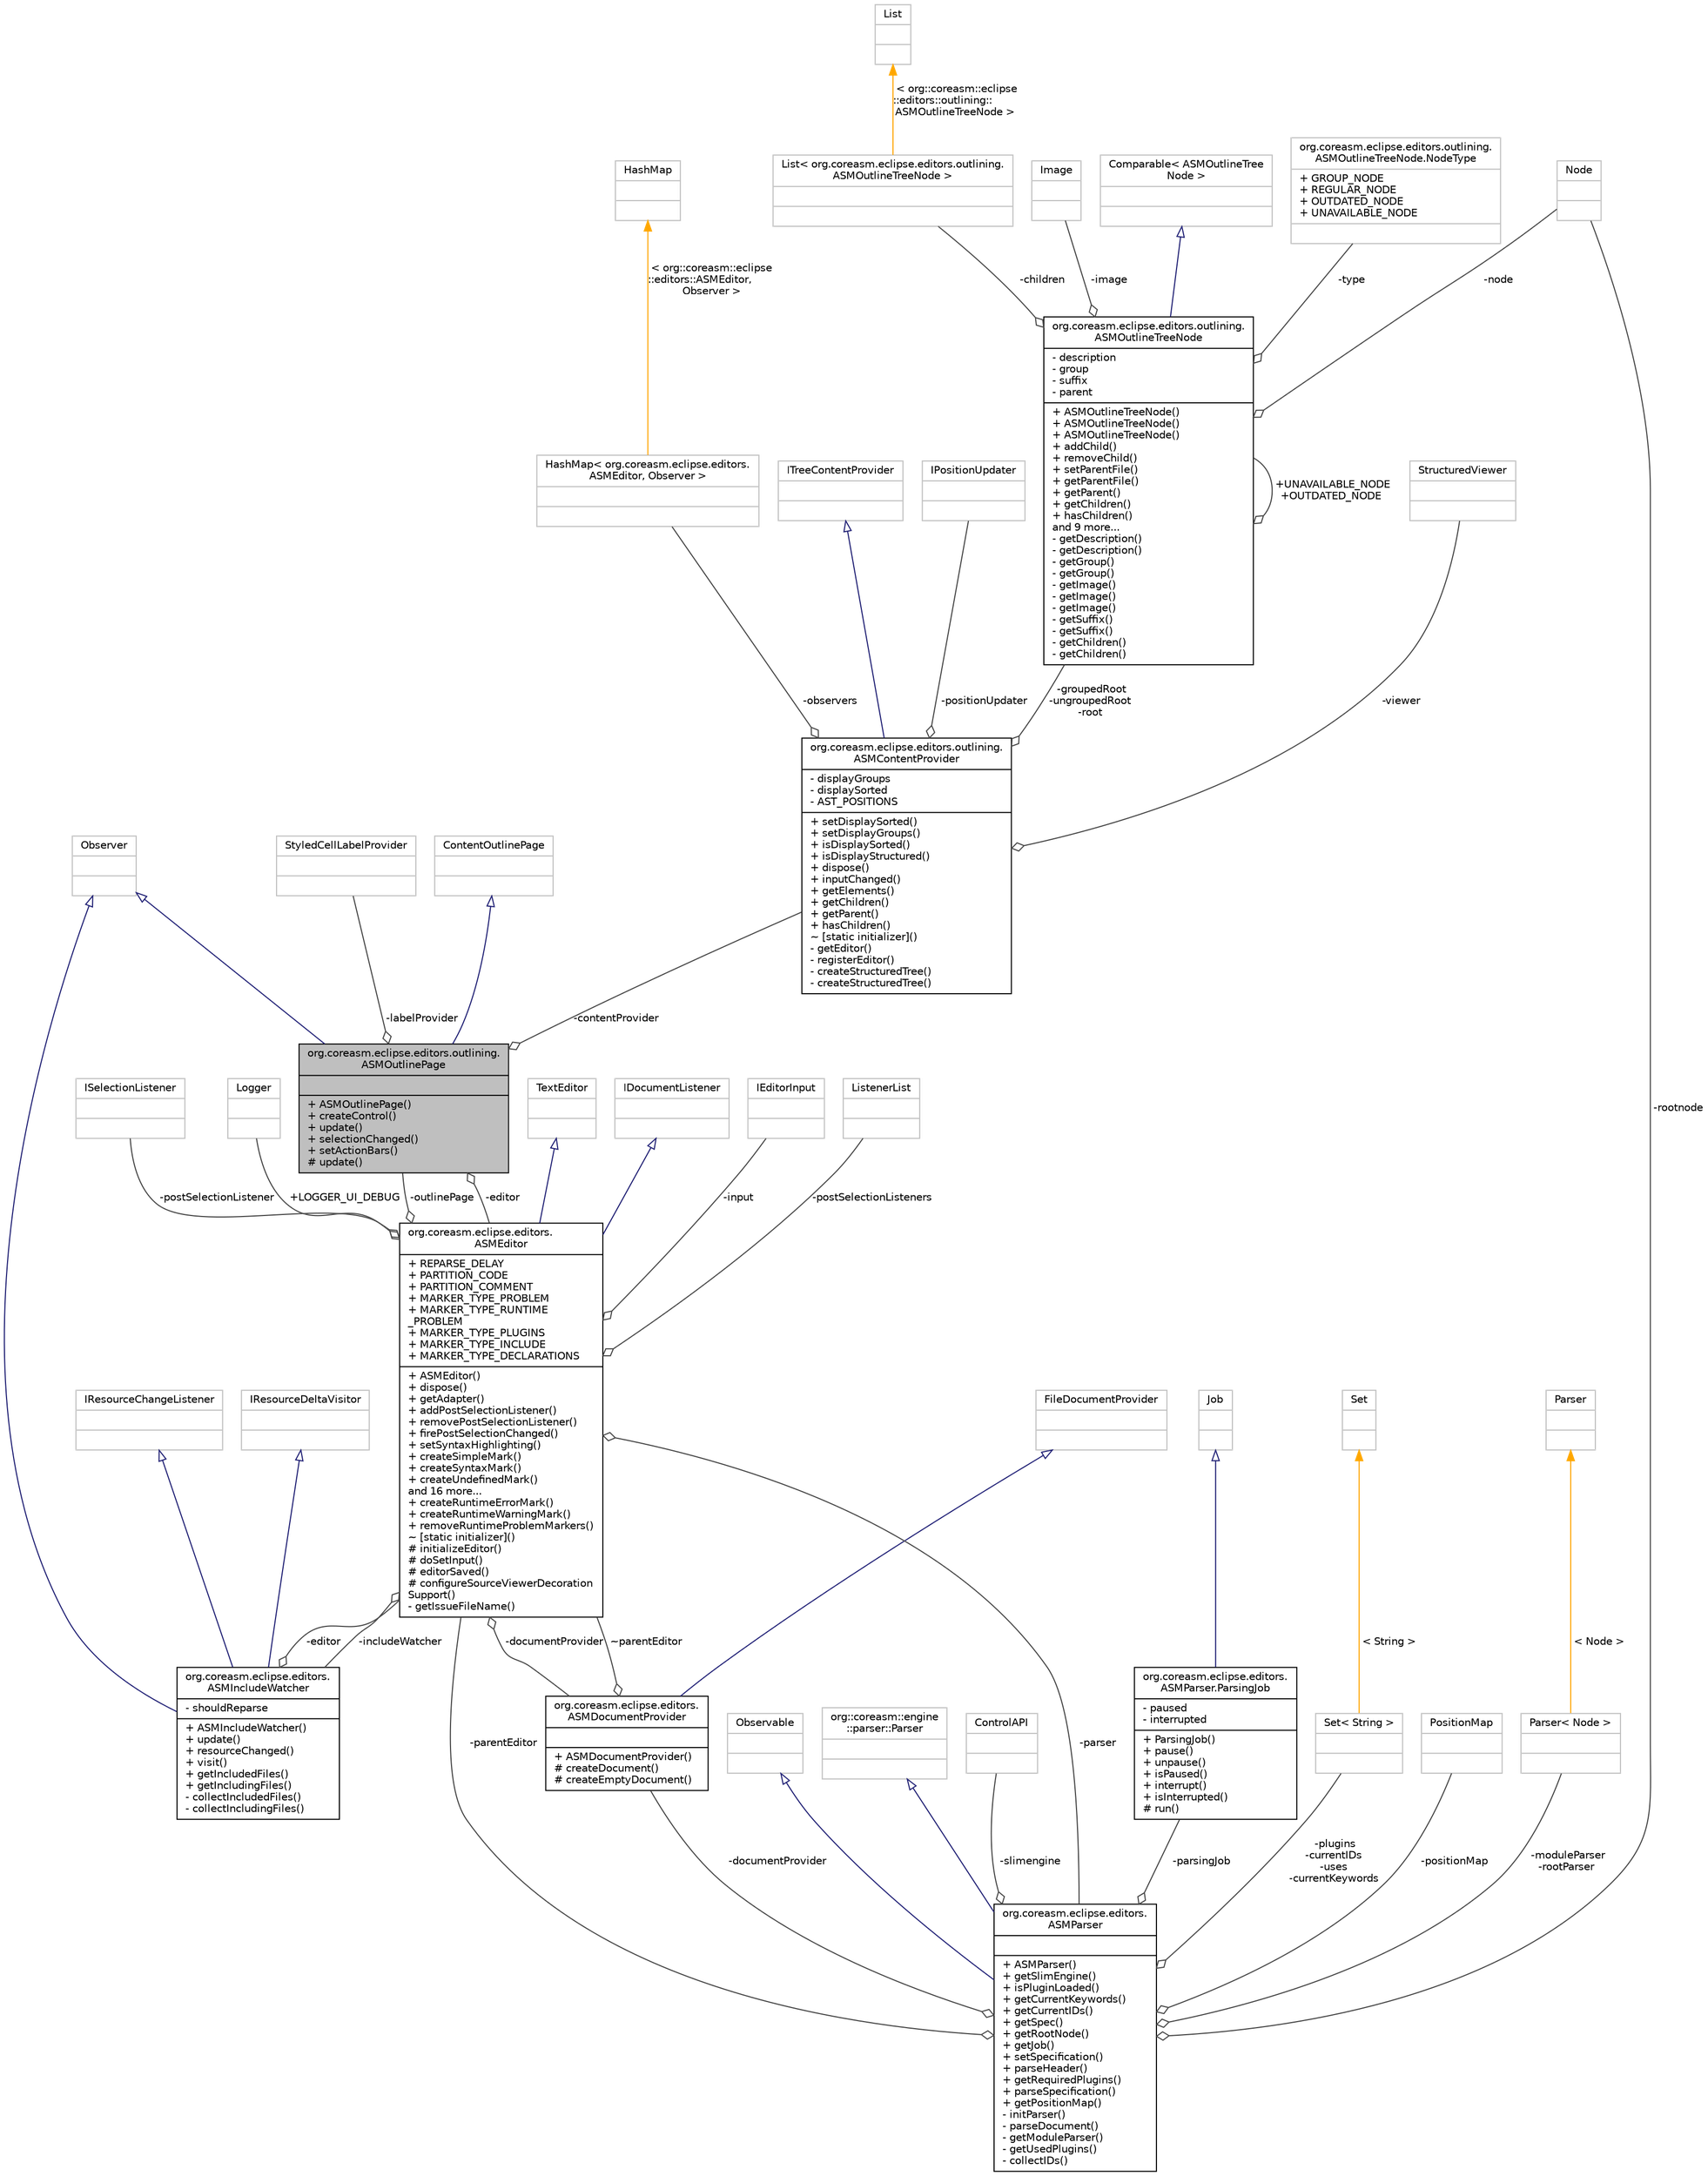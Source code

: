 digraph "org.coreasm.eclipse.editors.outlining.ASMOutlinePage"
{
  bgcolor="transparent";
  edge [fontname="Helvetica",fontsize="10",labelfontname="Helvetica",labelfontsize="10"];
  node [fontname="Helvetica",fontsize="10",shape=record];
  Node1 [label="{org.coreasm.eclipse.editors.outlining.\lASMOutlinePage\n||+ ASMOutlinePage()\l+ createControl()\l+ update()\l+ selectionChanged()\l+ setActionBars()\l# update()\l}",height=0.2,width=0.4,color="black", fillcolor="grey75", style="filled" fontcolor="black"];
  Node2 -> Node1 [dir="back",color="midnightblue",fontsize="10",style="solid",arrowtail="onormal",fontname="Helvetica"];
  Node2 [label="{ContentOutlinePage\n||}",height=0.2,width=0.4,color="grey75"];
  Node3 -> Node1 [dir="back",color="midnightblue",fontsize="10",style="solid",arrowtail="onormal",fontname="Helvetica"];
  Node3 [label="{Observer\n||}",height=0.2,width=0.4,color="grey75"];
  Node4 -> Node1 [color="grey25",fontsize="10",style="solid",label=" -editor" ,arrowhead="odiamond",fontname="Helvetica"];
  Node4 [label="{org.coreasm.eclipse.editors.\lASMEditor\n|+ REPARSE_DELAY\l+ PARTITION_CODE\l+ PARTITION_COMMENT\l+ MARKER_TYPE_PROBLEM\l+ MARKER_TYPE_RUNTIME\l_PROBLEM\l+ MARKER_TYPE_PLUGINS\l+ MARKER_TYPE_INCLUDE\l+ MARKER_TYPE_DECLARATIONS\l|+ ASMEditor()\l+ dispose()\l+ getAdapter()\l+ addPostSelectionListener()\l+ removePostSelectionListener()\l+ firePostSelectionChanged()\l+ setSyntaxHighlighting()\l+ createSimpleMark()\l+ createSyntaxMark()\l+ createUndefinedMark()\land 16 more...\l+ createRuntimeErrorMark()\l+ createRuntimeWarningMark()\l+ removeRuntimeProblemMarkers()\l~ [static initializer]()\l# initializeEditor()\l# doSetInput()\l# editorSaved()\l# configureSourceViewerDecoration\lSupport()\l- getIssueFileName()\l}",height=0.2,width=0.4,color="black",URL="$classorg_1_1coreasm_1_1eclipse_1_1editors_1_1ASMEditor.html",tooltip="The ASMEditor class is the root class of each CoreASM editor which initiates all other classes of the..."];
  Node5 -> Node4 [dir="back",color="midnightblue",fontsize="10",style="solid",arrowtail="onormal",fontname="Helvetica"];
  Node5 [label="{TextEditor\n||}",height=0.2,width=0.4,color="grey75"];
  Node6 -> Node4 [dir="back",color="midnightblue",fontsize="10",style="solid",arrowtail="onormal",fontname="Helvetica"];
  Node6 [label="{IDocumentListener\n||}",height=0.2,width=0.4,color="grey75"];
  Node7 -> Node4 [color="grey25",fontsize="10",style="solid",label=" -input" ,arrowhead="odiamond",fontname="Helvetica"];
  Node7 [label="{IEditorInput\n||}",height=0.2,width=0.4,color="grey75"];
  Node8 -> Node4 [color="grey25",fontsize="10",style="solid",label=" -postSelectionListeners" ,arrowhead="odiamond",fontname="Helvetica"];
  Node8 [label="{ListenerList\n||}",height=0.2,width=0.4,color="grey75"];
  Node9 -> Node4 [color="grey25",fontsize="10",style="solid",label=" -postSelectionListener" ,arrowhead="odiamond",fontname="Helvetica"];
  Node9 [label="{ISelectionListener\n||}",height=0.2,width=0.4,color="grey75"];
  Node10 -> Node4 [color="grey25",fontsize="10",style="solid",label=" -documentProvider" ,arrowhead="odiamond",fontname="Helvetica"];
  Node10 [label="{org.coreasm.eclipse.editors.\lASMDocumentProvider\n||+ ASMDocumentProvider()\l# createDocument()\l# createEmptyDocument()\l}",height=0.2,width=0.4,color="black",URL="$classorg_1_1coreasm_1_1eclipse_1_1editors_1_1ASMDocumentProvider.html",tooltip="This class is a DocumentProvider for ASMDocuments stored as files. "];
  Node11 -> Node10 [dir="back",color="midnightblue",fontsize="10",style="solid",arrowtail="onormal",fontname="Helvetica"];
  Node11 [label="{FileDocumentProvider\n||}",height=0.2,width=0.4,color="grey75"];
  Node4 -> Node10 [color="grey25",fontsize="10",style="solid",label=" ~parentEditor" ,arrowhead="odiamond",fontname="Helvetica"];
  Node12 -> Node4 [color="grey25",fontsize="10",style="solid",label=" +LOGGER_UI_DEBUG" ,arrowhead="odiamond",fontname="Helvetica"];
  Node12 [label="{Logger\n||}",height=0.2,width=0.4,color="grey75"];
  Node13 -> Node4 [color="grey25",fontsize="10",style="solid",label=" -includeWatcher" ,arrowhead="odiamond",fontname="Helvetica"];
  Node13 [label="{org.coreasm.eclipse.editors.\lASMIncludeWatcher\n|- shouldReparse\l|+ ASMIncludeWatcher()\l+ update()\l+ resourceChanged()\l+ visit()\l+ getIncludedFiles()\l+ getIncludingFiles()\l- collectIncludedFiles()\l- collectIncludingFiles()\l}",height=0.2,width=0.4,color="black",URL="$classorg_1_1coreasm_1_1eclipse_1_1editors_1_1ASMIncludeWatcher.html",tooltip="The IncludeWatcher watches included specifications. "];
  Node3 -> Node13 [dir="back",color="midnightblue",fontsize="10",style="solid",arrowtail="onormal",fontname="Helvetica"];
  Node14 -> Node13 [dir="back",color="midnightblue",fontsize="10",style="solid",arrowtail="onormal",fontname="Helvetica"];
  Node14 [label="{IResourceChangeListener\n||}",height=0.2,width=0.4,color="grey75"];
  Node15 -> Node13 [dir="back",color="midnightblue",fontsize="10",style="solid",arrowtail="onormal",fontname="Helvetica"];
  Node15 [label="{IResourceDeltaVisitor\n||}",height=0.2,width=0.4,color="grey75"];
  Node4 -> Node13 [color="grey25",fontsize="10",style="solid",label=" -editor" ,arrowhead="odiamond",fontname="Helvetica"];
  Node16 -> Node4 [color="grey25",fontsize="10",style="solid",label=" -parser" ,arrowhead="odiamond",fontname="Helvetica"];
  Node16 [label="{org.coreasm.eclipse.editors.\lASMParser\n||+ ASMParser()\l+ getSlimEngine()\l+ isPluginLoaded()\l+ getCurrentKeywords()\l+ getCurrentIDs()\l+ getSpec()\l+ getRootNode()\l+ getJob()\l+ setSpecification()\l+ parseHeader()\l+ getRequiredPlugins()\l+ parseSpecification()\l+ getPositionMap()\l- initParser()\l- parseDocument()\l- getModuleParser()\l- getUsedPlugins()\l- collectIDs()\l}",height=0.2,width=0.4,color="black",URL="$classorg_1_1coreasm_1_1eclipse_1_1editors_1_1ASMParser.html",tooltip="This class organizes the parsing of CoreASM specifications. "];
  Node17 -> Node16 [dir="back",color="midnightblue",fontsize="10",style="solid",arrowtail="onormal",fontname="Helvetica"];
  Node17 [label="{Observable\n||}",height=0.2,width=0.4,color="grey75"];
  Node18 -> Node16 [dir="back",color="midnightblue",fontsize="10",style="solid",arrowtail="onormal",fontname="Helvetica"];
  Node18 [label="{org::coreasm::engine\l::parser::Parser\n||}",height=0.2,width=0.4,color="grey75"];
  Node19 -> Node16 [color="grey25",fontsize="10",style="solid",label=" -slimengine" ,arrowhead="odiamond",fontname="Helvetica"];
  Node19 [label="{ControlAPI\n||}",height=0.2,width=0.4,color="grey75"];
  Node20 -> Node16 [color="grey25",fontsize="10",style="solid",label=" -rootnode" ,arrowhead="odiamond",fontname="Helvetica"];
  Node20 [label="{Node\n||}",height=0.2,width=0.4,color="grey75"];
  Node10 -> Node16 [color="grey25",fontsize="10",style="solid",label=" -documentProvider" ,arrowhead="odiamond",fontname="Helvetica"];
  Node4 -> Node16 [color="grey25",fontsize="10",style="solid",label=" -parentEditor" ,arrowhead="odiamond",fontname="Helvetica"];
  Node21 -> Node16 [color="grey25",fontsize="10",style="solid",label=" -parsingJob" ,arrowhead="odiamond",fontname="Helvetica"];
  Node21 [label="{org.coreasm.eclipse.editors.\lASMParser.ParsingJob\n|- paused\l- interrupted\l|+ ParsingJob()\l+ pause()\l+ unpause()\l+ isPaused()\l+ interrupt()\l+ isInterrupted()\l# run()\l}",height=0.2,width=0.4,color="black",URL="$classorg_1_1coreasm_1_1eclipse_1_1editors_1_1ASMParser_1_1ParsingJob.html",tooltip="This class manages the running of the parser. "];
  Node22 -> Node21 [dir="back",color="midnightblue",fontsize="10",style="solid",arrowtail="onormal",fontname="Helvetica"];
  Node22 [label="{Job\n||}",height=0.2,width=0.4,color="grey75"];
  Node23 -> Node16 [color="grey25",fontsize="10",style="solid",label=" -plugins\n-currentIDs\n-uses\n-currentKeywords" ,arrowhead="odiamond",fontname="Helvetica"];
  Node23 [label="{Set\< String \>\n||}",height=0.2,width=0.4,color="grey75"];
  Node24 -> Node23 [dir="back",color="orange",fontsize="10",style="solid",label=" \< String \>" ,fontname="Helvetica"];
  Node24 [label="{Set\n||}",height=0.2,width=0.4,color="grey75"];
  Node25 -> Node16 [color="grey25",fontsize="10",style="solid",label=" -positionMap" ,arrowhead="odiamond",fontname="Helvetica"];
  Node25 [label="{PositionMap\n||}",height=0.2,width=0.4,color="grey75"];
  Node26 -> Node16 [color="grey25",fontsize="10",style="solid",label=" -moduleParser\n-rootParser" ,arrowhead="odiamond",fontname="Helvetica"];
  Node26 [label="{Parser\< Node \>\n||}",height=0.2,width=0.4,color="grey75"];
  Node27 -> Node26 [dir="back",color="orange",fontsize="10",style="solid",label=" \< Node \>" ,fontname="Helvetica"];
  Node27 [label="{Parser\n||}",height=0.2,width=0.4,color="grey75"];
  Node1 -> Node4 [color="grey25",fontsize="10",style="solid",label=" -outlinePage" ,arrowhead="odiamond",fontname="Helvetica"];
  Node28 -> Node1 [color="grey25",fontsize="10",style="solid",label=" -contentProvider" ,arrowhead="odiamond",fontname="Helvetica"];
  Node28 [label="{org.coreasm.eclipse.editors.outlining.\lASMContentProvider\n|- displayGroups\l- displaySorted\l- AST_POSITIONS\l|+ setDisplaySorted()\l+ setDisplayGroups()\l+ isDisplaySorted()\l+ isDisplayStructured()\l+ dispose()\l+ inputChanged()\l+ getElements()\l+ getChildren()\l+ getParent()\l+ hasChildren()\l~ [static initializer]()\l- getEditor()\l- registerEditor()\l- createStructuredTree()\l- createStructuredTree()\l}",height=0.2,width=0.4,color="black",URL="$classorg_1_1coreasm_1_1eclipse_1_1editors_1_1outlining_1_1ASMContentProvider.html"];
  Node29 -> Node28 [dir="back",color="midnightblue",fontsize="10",style="solid",arrowtail="onormal",fontname="Helvetica"];
  Node29 [label="{ITreeContentProvider\n||}",height=0.2,width=0.4,color="grey75"];
  Node30 -> Node28 [color="grey25",fontsize="10",style="solid",label=" -viewer" ,arrowhead="odiamond",fontname="Helvetica"];
  Node30 [label="{StructuredViewer\n||}",height=0.2,width=0.4,color="grey75"];
  Node31 -> Node28 [color="grey25",fontsize="10",style="solid",label=" -observers" ,arrowhead="odiamond",fontname="Helvetica"];
  Node31 [label="{HashMap\< org.coreasm.eclipse.editors.\lASMEditor, Observer \>\n||}",height=0.2,width=0.4,color="grey75"];
  Node32 -> Node31 [dir="back",color="orange",fontsize="10",style="solid",label=" \< org::coreasm::eclipse\l::editors::ASMEditor,\l Observer \>" ,fontname="Helvetica"];
  Node32 [label="{HashMap\n||}",height=0.2,width=0.4,color="grey75"];
  Node33 -> Node28 [color="grey25",fontsize="10",style="solid",label=" -groupedRoot\n-ungroupedRoot\n-root" ,arrowhead="odiamond",fontname="Helvetica"];
  Node33 [label="{org.coreasm.eclipse.editors.outlining.\lASMOutlineTreeNode\n|- description\l- group\l- suffix\l- parent\l|+ ASMOutlineTreeNode()\l+ ASMOutlineTreeNode()\l+ ASMOutlineTreeNode()\l+ addChild()\l+ removeChild()\l+ setParentFile()\l+ getParentFile()\l+ getParent()\l+ getChildren()\l+ hasChildren()\land 9 more...\l- getDescription()\l- getDescription()\l- getGroup()\l- getGroup()\l- getImage()\l- getImage()\l- getImage()\l- getSuffix()\l- getSuffix()\l- getChildren()\l- getChildren()\l}",height=0.2,width=0.4,color="black",URL="$classorg_1_1coreasm_1_1eclipse_1_1editors_1_1outlining_1_1ASMOutlineTreeNode.html"];
  Node34 -> Node33 [dir="back",color="midnightblue",fontsize="10",style="solid",arrowtail="onormal",fontname="Helvetica"];
  Node34 [label="{Comparable\< ASMOutlineTree\lNode \>\n||}",height=0.2,width=0.4,color="grey75"];
  Node35 -> Node33 [color="grey25",fontsize="10",style="solid",label=" -type" ,arrowhead="odiamond",fontname="Helvetica"];
  Node35 [label="{org.coreasm.eclipse.editors.outlining.\lASMOutlineTreeNode.NodeType\n|+ GROUP_NODE\l+ REGULAR_NODE\l+ OUTDATED_NODE\l+ UNAVAILABLE_NODE\l|}",height=0.2,width=0.4,color="grey75"];
  Node20 -> Node33 [color="grey25",fontsize="10",style="solid",label=" -node" ,arrowhead="odiamond",fontname="Helvetica"];
  Node33 -> Node33 [color="grey25",fontsize="10",style="solid",label=" +UNAVAILABLE_NODE\n+OUTDATED_NODE" ,arrowhead="odiamond",fontname="Helvetica"];
  Node36 -> Node33 [color="grey25",fontsize="10",style="solid",label=" -children" ,arrowhead="odiamond",fontname="Helvetica"];
  Node36 [label="{List\< org.coreasm.eclipse.editors.outlining.\lASMOutlineTreeNode \>\n||}",height=0.2,width=0.4,color="grey75"];
  Node37 -> Node36 [dir="back",color="orange",fontsize="10",style="solid",label=" \< org::coreasm::eclipse\l::editors::outlining::\lASMOutlineTreeNode \>" ,fontname="Helvetica"];
  Node37 [label="{List\n||}",height=0.2,width=0.4,color="grey75"];
  Node38 -> Node33 [color="grey25",fontsize="10",style="solid",label=" -image" ,arrowhead="odiamond",fontname="Helvetica"];
  Node38 [label="{Image\n||}",height=0.2,width=0.4,color="grey75"];
  Node39 -> Node28 [color="grey25",fontsize="10",style="solid",label=" -positionUpdater" ,arrowhead="odiamond",fontname="Helvetica"];
  Node39 [label="{IPositionUpdater\n||}",height=0.2,width=0.4,color="grey75"];
  Node40 -> Node1 [color="grey25",fontsize="10",style="solid",label=" -labelProvider" ,arrowhead="odiamond",fontname="Helvetica"];
  Node40 [label="{StyledCellLabelProvider\n||}",height=0.2,width=0.4,color="grey75"];
}
